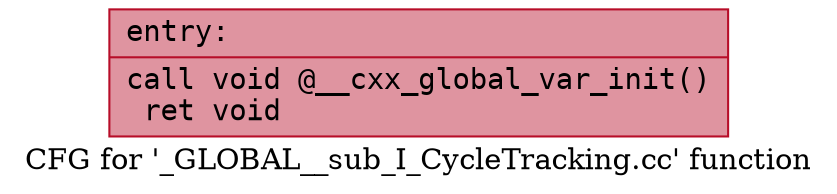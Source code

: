 digraph "CFG for '_GLOBAL__sub_I_CycleTracking.cc' function" {
	label="CFG for '_GLOBAL__sub_I_CycleTracking.cc' function";

	Node0x563441b95670 [shape=record,color="#b70d28ff", style=filled, fillcolor="#b70d2870" fontname="Courier",label="{entry:\l|  call void @__cxx_global_var_init()\l  ret void\l}"];
}
